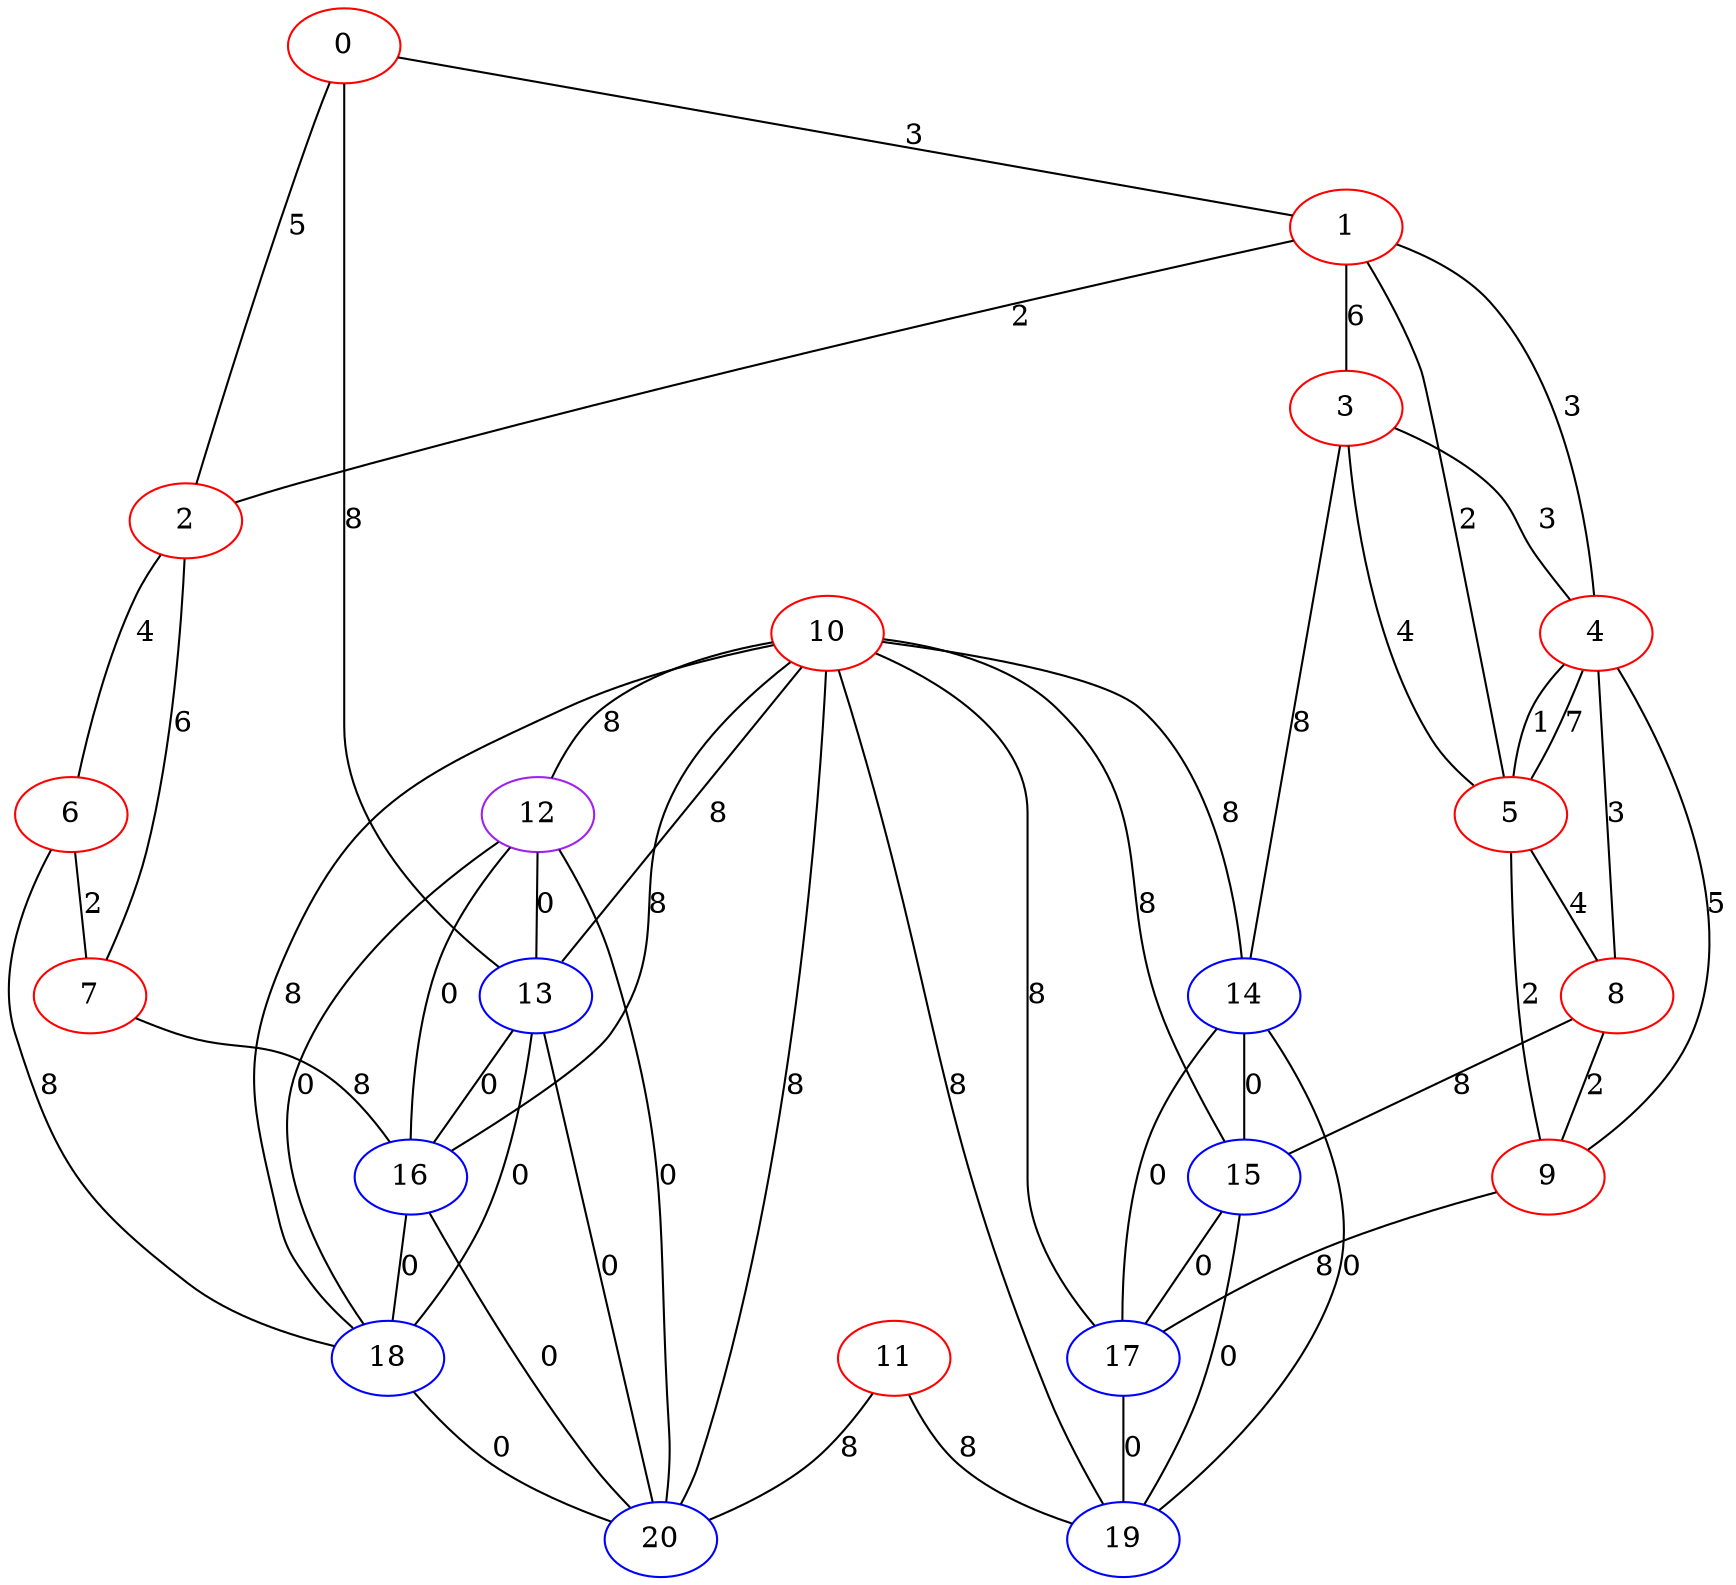 graph "" {
0 [color=red, weight=1];
1 [color=red, weight=1];
2 [color=red, weight=1];
3 [color=red, weight=1];
4 [color=red, weight=1];
5 [color=red, weight=1];
6 [color=red, weight=1];
7 [color=red, weight=1];
8 [color=red, weight=1];
9 [color=red, weight=1];
10 [color=red, weight=1];
11 [color=red, weight=1];
12 [color=purple, weight=4];
13 [color=blue, weight=3];
14 [color=blue, weight=3];
15 [color=blue, weight=3];
16 [color=blue, weight=3];
17 [color=blue, weight=3];
18 [color=blue, weight=3];
19 [color=blue, weight=3];
20 [color=blue, weight=3];
0 -- 1  [key=0, label=3];
0 -- 2  [key=0, label=5];
0 -- 13  [key=0, label=8];
1 -- 2  [key=0, label=2];
1 -- 3  [key=0, label=6];
1 -- 4  [key=0, label=3];
1 -- 5  [key=0, label=2];
2 -- 6  [key=0, label=4];
2 -- 7  [key=0, label=6];
3 -- 4  [key=0, label=3];
3 -- 5  [key=0, label=4];
3 -- 14  [key=0, label=8];
4 -- 8  [key=0, label=3];
4 -- 5  [key=0, label=1];
4 -- 5  [key=1, label=7];
4 -- 9  [key=0, label=5];
5 -- 8  [key=0, label=4];
5 -- 9  [key=0, label=2];
6 -- 18  [key=0, label=8];
6 -- 7  [key=0, label=2];
7 -- 16  [key=0, label=8];
8 -- 9  [key=0, label=2];
8 -- 15  [key=0, label=8];
9 -- 17  [key=0, label=8];
10 -- 12  [key=0, label=8];
10 -- 13  [key=0, label=8];
10 -- 14  [key=0, label=8];
10 -- 15  [key=0, label=8];
10 -- 16  [key=0, label=8];
10 -- 17  [key=0, label=8];
10 -- 18  [key=0, label=8];
10 -- 19  [key=0, label=8];
10 -- 20  [key=0, label=8];
11 -- 19  [key=0, label=8];
11 -- 20  [key=0, label=8];
12 -- 16  [key=0, label=0];
12 -- 18  [key=0, label=0];
12 -- 20  [key=0, label=0];
12 -- 13  [key=0, label=0];
13 -- 16  [key=0, label=0];
13 -- 18  [key=0, label=0];
13 -- 20  [key=0, label=0];
14 -- 19  [key=0, label=0];
14 -- 17  [key=0, label=0];
14 -- 15  [key=0, label=0];
15 -- 17  [key=0, label=0];
15 -- 19  [key=0, label=0];
16 -- 18  [key=0, label=0];
16 -- 20  [key=0, label=0];
17 -- 19  [key=0, label=0];
18 -- 20  [key=0, label=0];
}
